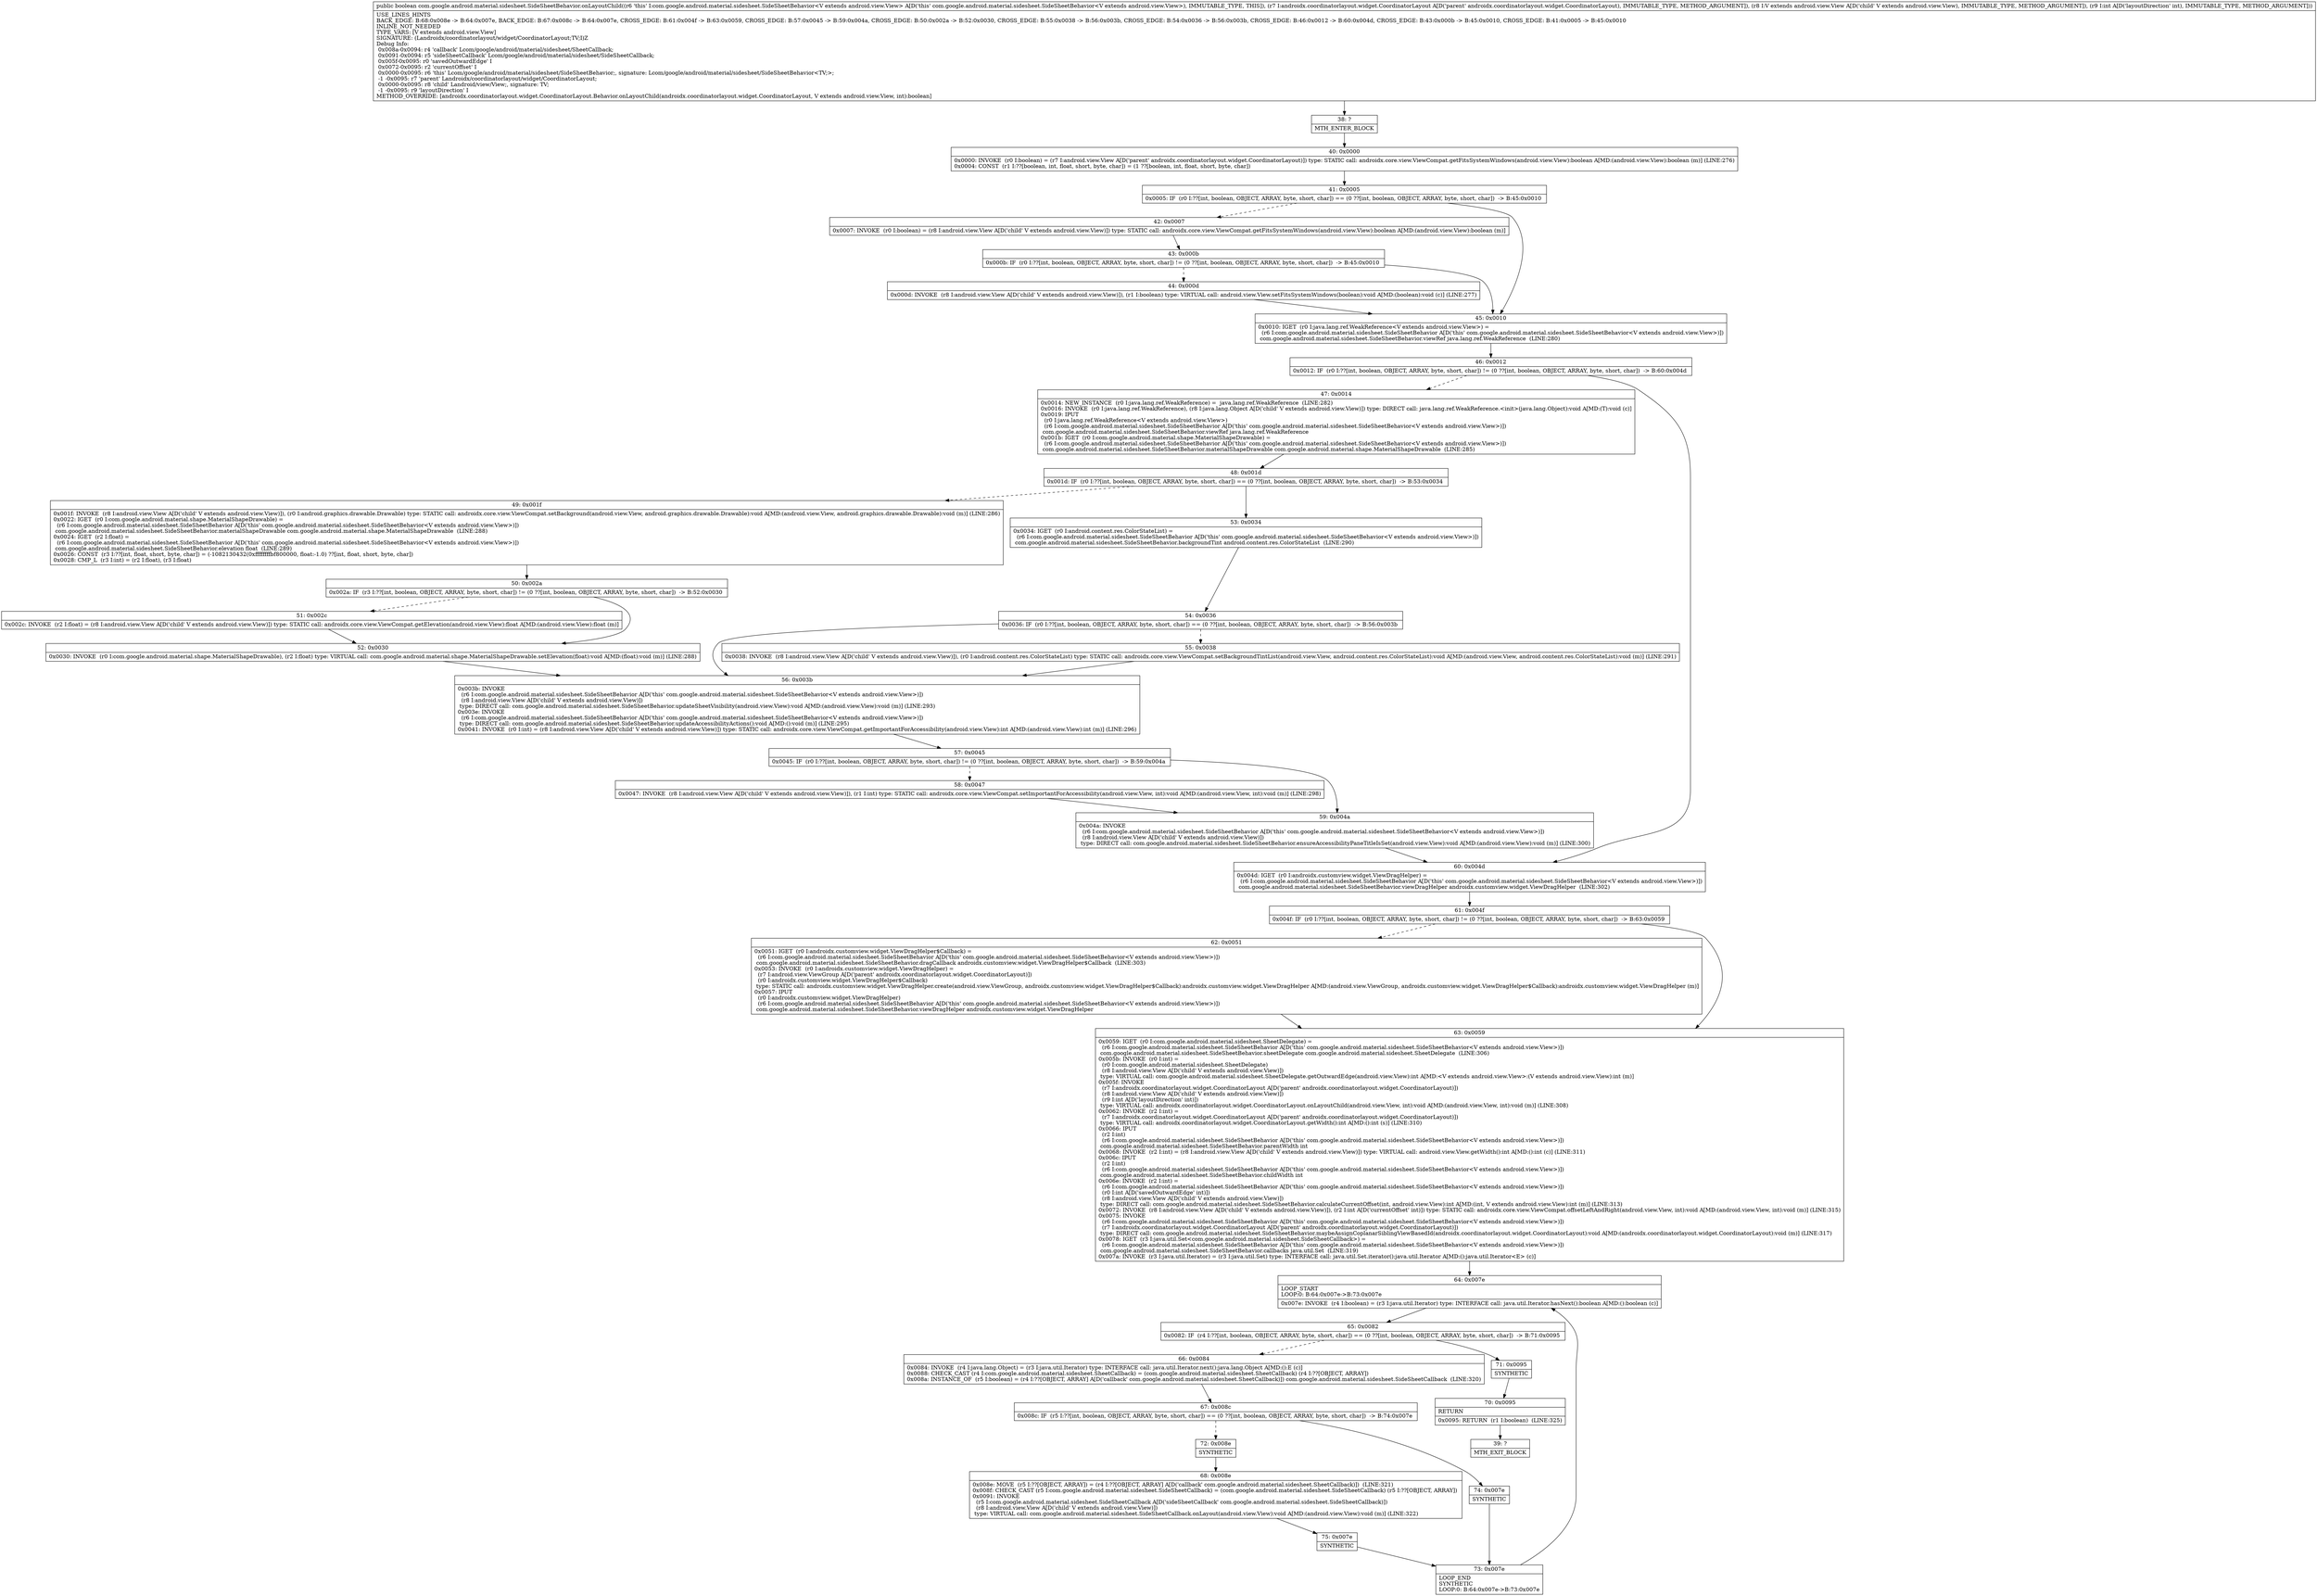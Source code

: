 digraph "CFG forcom.google.android.material.sidesheet.SideSheetBehavior.onLayoutChild(Landroidx\/coordinatorlayout\/widget\/CoordinatorLayout;Landroid\/view\/View;I)Z" {
Node_38 [shape=record,label="{38\:\ ?|MTH_ENTER_BLOCK\l}"];
Node_40 [shape=record,label="{40\:\ 0x0000|0x0000: INVOKE  (r0 I:boolean) = (r7 I:android.view.View A[D('parent' androidx.coordinatorlayout.widget.CoordinatorLayout)]) type: STATIC call: androidx.core.view.ViewCompat.getFitsSystemWindows(android.view.View):boolean A[MD:(android.view.View):boolean (m)] (LINE:276)\l0x0004: CONST  (r1 I:??[boolean, int, float, short, byte, char]) = (1 ??[boolean, int, float, short, byte, char]) \l}"];
Node_41 [shape=record,label="{41\:\ 0x0005|0x0005: IF  (r0 I:??[int, boolean, OBJECT, ARRAY, byte, short, char]) == (0 ??[int, boolean, OBJECT, ARRAY, byte, short, char])  \-\> B:45:0x0010 \l}"];
Node_42 [shape=record,label="{42\:\ 0x0007|0x0007: INVOKE  (r0 I:boolean) = (r8 I:android.view.View A[D('child' V extends android.view.View)]) type: STATIC call: androidx.core.view.ViewCompat.getFitsSystemWindows(android.view.View):boolean A[MD:(android.view.View):boolean (m)]\l}"];
Node_43 [shape=record,label="{43\:\ 0x000b|0x000b: IF  (r0 I:??[int, boolean, OBJECT, ARRAY, byte, short, char]) != (0 ??[int, boolean, OBJECT, ARRAY, byte, short, char])  \-\> B:45:0x0010 \l}"];
Node_44 [shape=record,label="{44\:\ 0x000d|0x000d: INVOKE  (r8 I:android.view.View A[D('child' V extends android.view.View)]), (r1 I:boolean) type: VIRTUAL call: android.view.View.setFitsSystemWindows(boolean):void A[MD:(boolean):void (c)] (LINE:277)\l}"];
Node_45 [shape=record,label="{45\:\ 0x0010|0x0010: IGET  (r0 I:java.lang.ref.WeakReference\<V extends android.view.View\>) = \l  (r6 I:com.google.android.material.sidesheet.SideSheetBehavior A[D('this' com.google.android.material.sidesheet.SideSheetBehavior\<V extends android.view.View\>)])\l com.google.android.material.sidesheet.SideSheetBehavior.viewRef java.lang.ref.WeakReference  (LINE:280)\l}"];
Node_46 [shape=record,label="{46\:\ 0x0012|0x0012: IF  (r0 I:??[int, boolean, OBJECT, ARRAY, byte, short, char]) != (0 ??[int, boolean, OBJECT, ARRAY, byte, short, char])  \-\> B:60:0x004d \l}"];
Node_47 [shape=record,label="{47\:\ 0x0014|0x0014: NEW_INSTANCE  (r0 I:java.lang.ref.WeakReference) =  java.lang.ref.WeakReference  (LINE:282)\l0x0016: INVOKE  (r0 I:java.lang.ref.WeakReference), (r8 I:java.lang.Object A[D('child' V extends android.view.View)]) type: DIRECT call: java.lang.ref.WeakReference.\<init\>(java.lang.Object):void A[MD:(T):void (c)]\l0x0019: IPUT  \l  (r0 I:java.lang.ref.WeakReference\<V extends android.view.View\>)\l  (r6 I:com.google.android.material.sidesheet.SideSheetBehavior A[D('this' com.google.android.material.sidesheet.SideSheetBehavior\<V extends android.view.View\>)])\l com.google.android.material.sidesheet.SideSheetBehavior.viewRef java.lang.ref.WeakReference \l0x001b: IGET  (r0 I:com.google.android.material.shape.MaterialShapeDrawable) = \l  (r6 I:com.google.android.material.sidesheet.SideSheetBehavior A[D('this' com.google.android.material.sidesheet.SideSheetBehavior\<V extends android.view.View\>)])\l com.google.android.material.sidesheet.SideSheetBehavior.materialShapeDrawable com.google.android.material.shape.MaterialShapeDrawable  (LINE:285)\l}"];
Node_48 [shape=record,label="{48\:\ 0x001d|0x001d: IF  (r0 I:??[int, boolean, OBJECT, ARRAY, byte, short, char]) == (0 ??[int, boolean, OBJECT, ARRAY, byte, short, char])  \-\> B:53:0x0034 \l}"];
Node_49 [shape=record,label="{49\:\ 0x001f|0x001f: INVOKE  (r8 I:android.view.View A[D('child' V extends android.view.View)]), (r0 I:android.graphics.drawable.Drawable) type: STATIC call: androidx.core.view.ViewCompat.setBackground(android.view.View, android.graphics.drawable.Drawable):void A[MD:(android.view.View, android.graphics.drawable.Drawable):void (m)] (LINE:286)\l0x0022: IGET  (r0 I:com.google.android.material.shape.MaterialShapeDrawable) = \l  (r6 I:com.google.android.material.sidesheet.SideSheetBehavior A[D('this' com.google.android.material.sidesheet.SideSheetBehavior\<V extends android.view.View\>)])\l com.google.android.material.sidesheet.SideSheetBehavior.materialShapeDrawable com.google.android.material.shape.MaterialShapeDrawable  (LINE:288)\l0x0024: IGET  (r2 I:float) = \l  (r6 I:com.google.android.material.sidesheet.SideSheetBehavior A[D('this' com.google.android.material.sidesheet.SideSheetBehavior\<V extends android.view.View\>)])\l com.google.android.material.sidesheet.SideSheetBehavior.elevation float  (LINE:289)\l0x0026: CONST  (r3 I:??[int, float, short, byte, char]) = (\-1082130432(0xffffffffbf800000, float:\-1.0) ??[int, float, short, byte, char]) \l0x0028: CMP_L  (r3 I:int) = (r2 I:float), (r3 I:float) \l}"];
Node_50 [shape=record,label="{50\:\ 0x002a|0x002a: IF  (r3 I:??[int, boolean, OBJECT, ARRAY, byte, short, char]) != (0 ??[int, boolean, OBJECT, ARRAY, byte, short, char])  \-\> B:52:0x0030 \l}"];
Node_51 [shape=record,label="{51\:\ 0x002c|0x002c: INVOKE  (r2 I:float) = (r8 I:android.view.View A[D('child' V extends android.view.View)]) type: STATIC call: androidx.core.view.ViewCompat.getElevation(android.view.View):float A[MD:(android.view.View):float (m)]\l}"];
Node_52 [shape=record,label="{52\:\ 0x0030|0x0030: INVOKE  (r0 I:com.google.android.material.shape.MaterialShapeDrawable), (r2 I:float) type: VIRTUAL call: com.google.android.material.shape.MaterialShapeDrawable.setElevation(float):void A[MD:(float):void (m)] (LINE:288)\l}"];
Node_56 [shape=record,label="{56\:\ 0x003b|0x003b: INVOKE  \l  (r6 I:com.google.android.material.sidesheet.SideSheetBehavior A[D('this' com.google.android.material.sidesheet.SideSheetBehavior\<V extends android.view.View\>)])\l  (r8 I:android.view.View A[D('child' V extends android.view.View)])\l type: DIRECT call: com.google.android.material.sidesheet.SideSheetBehavior.updateSheetVisibility(android.view.View):void A[MD:(android.view.View):void (m)] (LINE:293)\l0x003e: INVOKE  \l  (r6 I:com.google.android.material.sidesheet.SideSheetBehavior A[D('this' com.google.android.material.sidesheet.SideSheetBehavior\<V extends android.view.View\>)])\l type: DIRECT call: com.google.android.material.sidesheet.SideSheetBehavior.updateAccessibilityActions():void A[MD:():void (m)] (LINE:295)\l0x0041: INVOKE  (r0 I:int) = (r8 I:android.view.View A[D('child' V extends android.view.View)]) type: STATIC call: androidx.core.view.ViewCompat.getImportantForAccessibility(android.view.View):int A[MD:(android.view.View):int (m)] (LINE:296)\l}"];
Node_57 [shape=record,label="{57\:\ 0x0045|0x0045: IF  (r0 I:??[int, boolean, OBJECT, ARRAY, byte, short, char]) != (0 ??[int, boolean, OBJECT, ARRAY, byte, short, char])  \-\> B:59:0x004a \l}"];
Node_58 [shape=record,label="{58\:\ 0x0047|0x0047: INVOKE  (r8 I:android.view.View A[D('child' V extends android.view.View)]), (r1 I:int) type: STATIC call: androidx.core.view.ViewCompat.setImportantForAccessibility(android.view.View, int):void A[MD:(android.view.View, int):void (m)] (LINE:298)\l}"];
Node_59 [shape=record,label="{59\:\ 0x004a|0x004a: INVOKE  \l  (r6 I:com.google.android.material.sidesheet.SideSheetBehavior A[D('this' com.google.android.material.sidesheet.SideSheetBehavior\<V extends android.view.View\>)])\l  (r8 I:android.view.View A[D('child' V extends android.view.View)])\l type: DIRECT call: com.google.android.material.sidesheet.SideSheetBehavior.ensureAccessibilityPaneTitleIsSet(android.view.View):void A[MD:(android.view.View):void (m)] (LINE:300)\l}"];
Node_53 [shape=record,label="{53\:\ 0x0034|0x0034: IGET  (r0 I:android.content.res.ColorStateList) = \l  (r6 I:com.google.android.material.sidesheet.SideSheetBehavior A[D('this' com.google.android.material.sidesheet.SideSheetBehavior\<V extends android.view.View\>)])\l com.google.android.material.sidesheet.SideSheetBehavior.backgroundTint android.content.res.ColorStateList  (LINE:290)\l}"];
Node_54 [shape=record,label="{54\:\ 0x0036|0x0036: IF  (r0 I:??[int, boolean, OBJECT, ARRAY, byte, short, char]) == (0 ??[int, boolean, OBJECT, ARRAY, byte, short, char])  \-\> B:56:0x003b \l}"];
Node_55 [shape=record,label="{55\:\ 0x0038|0x0038: INVOKE  (r8 I:android.view.View A[D('child' V extends android.view.View)]), (r0 I:android.content.res.ColorStateList) type: STATIC call: androidx.core.view.ViewCompat.setBackgroundTintList(android.view.View, android.content.res.ColorStateList):void A[MD:(android.view.View, android.content.res.ColorStateList):void (m)] (LINE:291)\l}"];
Node_60 [shape=record,label="{60\:\ 0x004d|0x004d: IGET  (r0 I:androidx.customview.widget.ViewDragHelper) = \l  (r6 I:com.google.android.material.sidesheet.SideSheetBehavior A[D('this' com.google.android.material.sidesheet.SideSheetBehavior\<V extends android.view.View\>)])\l com.google.android.material.sidesheet.SideSheetBehavior.viewDragHelper androidx.customview.widget.ViewDragHelper  (LINE:302)\l}"];
Node_61 [shape=record,label="{61\:\ 0x004f|0x004f: IF  (r0 I:??[int, boolean, OBJECT, ARRAY, byte, short, char]) != (0 ??[int, boolean, OBJECT, ARRAY, byte, short, char])  \-\> B:63:0x0059 \l}"];
Node_62 [shape=record,label="{62\:\ 0x0051|0x0051: IGET  (r0 I:androidx.customview.widget.ViewDragHelper$Callback) = \l  (r6 I:com.google.android.material.sidesheet.SideSheetBehavior A[D('this' com.google.android.material.sidesheet.SideSheetBehavior\<V extends android.view.View\>)])\l com.google.android.material.sidesheet.SideSheetBehavior.dragCallback androidx.customview.widget.ViewDragHelper$Callback  (LINE:303)\l0x0053: INVOKE  (r0 I:androidx.customview.widget.ViewDragHelper) = \l  (r7 I:android.view.ViewGroup A[D('parent' androidx.coordinatorlayout.widget.CoordinatorLayout)])\l  (r0 I:androidx.customview.widget.ViewDragHelper$Callback)\l type: STATIC call: androidx.customview.widget.ViewDragHelper.create(android.view.ViewGroup, androidx.customview.widget.ViewDragHelper$Callback):androidx.customview.widget.ViewDragHelper A[MD:(android.view.ViewGroup, androidx.customview.widget.ViewDragHelper$Callback):androidx.customview.widget.ViewDragHelper (m)]\l0x0057: IPUT  \l  (r0 I:androidx.customview.widget.ViewDragHelper)\l  (r6 I:com.google.android.material.sidesheet.SideSheetBehavior A[D('this' com.google.android.material.sidesheet.SideSheetBehavior\<V extends android.view.View\>)])\l com.google.android.material.sidesheet.SideSheetBehavior.viewDragHelper androidx.customview.widget.ViewDragHelper \l}"];
Node_63 [shape=record,label="{63\:\ 0x0059|0x0059: IGET  (r0 I:com.google.android.material.sidesheet.SheetDelegate) = \l  (r6 I:com.google.android.material.sidesheet.SideSheetBehavior A[D('this' com.google.android.material.sidesheet.SideSheetBehavior\<V extends android.view.View\>)])\l com.google.android.material.sidesheet.SideSheetBehavior.sheetDelegate com.google.android.material.sidesheet.SheetDelegate  (LINE:306)\l0x005b: INVOKE  (r0 I:int) = \l  (r0 I:com.google.android.material.sidesheet.SheetDelegate)\l  (r8 I:android.view.View A[D('child' V extends android.view.View)])\l type: VIRTUAL call: com.google.android.material.sidesheet.SheetDelegate.getOutwardEdge(android.view.View):int A[MD:\<V extends android.view.View\>:(V extends android.view.View):int (m)]\l0x005f: INVOKE  \l  (r7 I:androidx.coordinatorlayout.widget.CoordinatorLayout A[D('parent' androidx.coordinatorlayout.widget.CoordinatorLayout)])\l  (r8 I:android.view.View A[D('child' V extends android.view.View)])\l  (r9 I:int A[D('layoutDirection' int)])\l type: VIRTUAL call: androidx.coordinatorlayout.widget.CoordinatorLayout.onLayoutChild(android.view.View, int):void A[MD:(android.view.View, int):void (m)] (LINE:308)\l0x0062: INVOKE  (r2 I:int) = \l  (r7 I:androidx.coordinatorlayout.widget.CoordinatorLayout A[D('parent' androidx.coordinatorlayout.widget.CoordinatorLayout)])\l type: VIRTUAL call: androidx.coordinatorlayout.widget.CoordinatorLayout.getWidth():int A[MD:():int (s)] (LINE:310)\l0x0066: IPUT  \l  (r2 I:int)\l  (r6 I:com.google.android.material.sidesheet.SideSheetBehavior A[D('this' com.google.android.material.sidesheet.SideSheetBehavior\<V extends android.view.View\>)])\l com.google.android.material.sidesheet.SideSheetBehavior.parentWidth int \l0x0068: INVOKE  (r2 I:int) = (r8 I:android.view.View A[D('child' V extends android.view.View)]) type: VIRTUAL call: android.view.View.getWidth():int A[MD:():int (c)] (LINE:311)\l0x006c: IPUT  \l  (r2 I:int)\l  (r6 I:com.google.android.material.sidesheet.SideSheetBehavior A[D('this' com.google.android.material.sidesheet.SideSheetBehavior\<V extends android.view.View\>)])\l com.google.android.material.sidesheet.SideSheetBehavior.childWidth int \l0x006e: INVOKE  (r2 I:int) = \l  (r6 I:com.google.android.material.sidesheet.SideSheetBehavior A[D('this' com.google.android.material.sidesheet.SideSheetBehavior\<V extends android.view.View\>)])\l  (r0 I:int A[D('savedOutwardEdge' int)])\l  (r8 I:android.view.View A[D('child' V extends android.view.View)])\l type: DIRECT call: com.google.android.material.sidesheet.SideSheetBehavior.calculateCurrentOffset(int, android.view.View):int A[MD:(int, V extends android.view.View):int (m)] (LINE:313)\l0x0072: INVOKE  (r8 I:android.view.View A[D('child' V extends android.view.View)]), (r2 I:int A[D('currentOffset' int)]) type: STATIC call: androidx.core.view.ViewCompat.offsetLeftAndRight(android.view.View, int):void A[MD:(android.view.View, int):void (m)] (LINE:315)\l0x0075: INVOKE  \l  (r6 I:com.google.android.material.sidesheet.SideSheetBehavior A[D('this' com.google.android.material.sidesheet.SideSheetBehavior\<V extends android.view.View\>)])\l  (r7 I:androidx.coordinatorlayout.widget.CoordinatorLayout A[D('parent' androidx.coordinatorlayout.widget.CoordinatorLayout)])\l type: DIRECT call: com.google.android.material.sidesheet.SideSheetBehavior.maybeAssignCoplanarSiblingViewBasedId(androidx.coordinatorlayout.widget.CoordinatorLayout):void A[MD:(androidx.coordinatorlayout.widget.CoordinatorLayout):void (m)] (LINE:317)\l0x0078: IGET  (r3 I:java.util.Set\<com.google.android.material.sidesheet.SideSheetCallback\>) = \l  (r6 I:com.google.android.material.sidesheet.SideSheetBehavior A[D('this' com.google.android.material.sidesheet.SideSheetBehavior\<V extends android.view.View\>)])\l com.google.android.material.sidesheet.SideSheetBehavior.callbacks java.util.Set  (LINE:319)\l0x007a: INVOKE  (r3 I:java.util.Iterator) = (r3 I:java.util.Set) type: INTERFACE call: java.util.Set.iterator():java.util.Iterator A[MD:():java.util.Iterator\<E\> (c)]\l}"];
Node_64 [shape=record,label="{64\:\ 0x007e|LOOP_START\lLOOP:0: B:64:0x007e\-\>B:73:0x007e\l|0x007e: INVOKE  (r4 I:boolean) = (r3 I:java.util.Iterator) type: INTERFACE call: java.util.Iterator.hasNext():boolean A[MD:():boolean (c)]\l}"];
Node_65 [shape=record,label="{65\:\ 0x0082|0x0082: IF  (r4 I:??[int, boolean, OBJECT, ARRAY, byte, short, char]) == (0 ??[int, boolean, OBJECT, ARRAY, byte, short, char])  \-\> B:71:0x0095 \l}"];
Node_66 [shape=record,label="{66\:\ 0x0084|0x0084: INVOKE  (r4 I:java.lang.Object) = (r3 I:java.util.Iterator) type: INTERFACE call: java.util.Iterator.next():java.lang.Object A[MD:():E (c)]\l0x0088: CHECK_CAST (r4 I:com.google.android.material.sidesheet.SheetCallback) = (com.google.android.material.sidesheet.SheetCallback) (r4 I:??[OBJECT, ARRAY]) \l0x008a: INSTANCE_OF  (r5 I:boolean) = (r4 I:??[OBJECT, ARRAY] A[D('callback' com.google.android.material.sidesheet.SheetCallback)]) com.google.android.material.sidesheet.SideSheetCallback  (LINE:320)\l}"];
Node_67 [shape=record,label="{67\:\ 0x008c|0x008c: IF  (r5 I:??[int, boolean, OBJECT, ARRAY, byte, short, char]) == (0 ??[int, boolean, OBJECT, ARRAY, byte, short, char])  \-\> B:74:0x007e \l}"];
Node_72 [shape=record,label="{72\:\ 0x008e|SYNTHETIC\l}"];
Node_68 [shape=record,label="{68\:\ 0x008e|0x008e: MOVE  (r5 I:??[OBJECT, ARRAY]) = (r4 I:??[OBJECT, ARRAY] A[D('callback' com.google.android.material.sidesheet.SheetCallback)])  (LINE:321)\l0x008f: CHECK_CAST (r5 I:com.google.android.material.sidesheet.SideSheetCallback) = (com.google.android.material.sidesheet.SideSheetCallback) (r5 I:??[OBJECT, ARRAY]) \l0x0091: INVOKE  \l  (r5 I:com.google.android.material.sidesheet.SideSheetCallback A[D('sideSheetCallback' com.google.android.material.sidesheet.SideSheetCallback)])\l  (r8 I:android.view.View A[D('child' V extends android.view.View)])\l type: VIRTUAL call: com.google.android.material.sidesheet.SideSheetCallback.onLayout(android.view.View):void A[MD:(android.view.View):void (m)] (LINE:322)\l}"];
Node_75 [shape=record,label="{75\:\ 0x007e|SYNTHETIC\l}"];
Node_73 [shape=record,label="{73\:\ 0x007e|LOOP_END\lSYNTHETIC\lLOOP:0: B:64:0x007e\-\>B:73:0x007e\l}"];
Node_74 [shape=record,label="{74\:\ 0x007e|SYNTHETIC\l}"];
Node_71 [shape=record,label="{71\:\ 0x0095|SYNTHETIC\l}"];
Node_70 [shape=record,label="{70\:\ 0x0095|RETURN\l|0x0095: RETURN  (r1 I:boolean)  (LINE:325)\l}"];
Node_39 [shape=record,label="{39\:\ ?|MTH_EXIT_BLOCK\l}"];
MethodNode[shape=record,label="{public boolean com.google.android.material.sidesheet.SideSheetBehavior.onLayoutChild((r6 'this' I:com.google.android.material.sidesheet.SideSheetBehavior\<V extends android.view.View\> A[D('this' com.google.android.material.sidesheet.SideSheetBehavior\<V extends android.view.View\>), IMMUTABLE_TYPE, THIS]), (r7 I:androidx.coordinatorlayout.widget.CoordinatorLayout A[D('parent' androidx.coordinatorlayout.widget.CoordinatorLayout), IMMUTABLE_TYPE, METHOD_ARGUMENT]), (r8 I:V extends android.view.View A[D('child' V extends android.view.View), IMMUTABLE_TYPE, METHOD_ARGUMENT]), (r9 I:int A[D('layoutDirection' int), IMMUTABLE_TYPE, METHOD_ARGUMENT]))  | USE_LINES_HINTS\lBACK_EDGE: B:68:0x008e \-\> B:64:0x007e, BACK_EDGE: B:67:0x008c \-\> B:64:0x007e, CROSS_EDGE: B:61:0x004f \-\> B:63:0x0059, CROSS_EDGE: B:57:0x0045 \-\> B:59:0x004a, CROSS_EDGE: B:50:0x002a \-\> B:52:0x0030, CROSS_EDGE: B:55:0x0038 \-\> B:56:0x003b, CROSS_EDGE: B:54:0x0036 \-\> B:56:0x003b, CROSS_EDGE: B:46:0x0012 \-\> B:60:0x004d, CROSS_EDGE: B:43:0x000b \-\> B:45:0x0010, CROSS_EDGE: B:41:0x0005 \-\> B:45:0x0010\lINLINE_NOT_NEEDED\lTYPE_VARS: [V extends android.view.View]\lSIGNATURE: (Landroidx\/coordinatorlayout\/widget\/CoordinatorLayout;TV;I)Z\lDebug Info:\l  0x008a\-0x0094: r4 'callback' Lcom\/google\/android\/material\/sidesheet\/SheetCallback;\l  0x0091\-0x0094: r5 'sideSheetCallback' Lcom\/google\/android\/material\/sidesheet\/SideSheetCallback;\l  0x005f\-0x0095: r0 'savedOutwardEdge' I\l  0x0072\-0x0095: r2 'currentOffset' I\l  0x0000\-0x0095: r6 'this' Lcom\/google\/android\/material\/sidesheet\/SideSheetBehavior;, signature: Lcom\/google\/android\/material\/sidesheet\/SideSheetBehavior\<TV;\>;\l  \-1 \-0x0095: r7 'parent' Landroidx\/coordinatorlayout\/widget\/CoordinatorLayout;\l  0x0000\-0x0095: r8 'child' Landroid\/view\/View;, signature: TV;\l  \-1 \-0x0095: r9 'layoutDirection' I\lMETHOD_OVERRIDE: [androidx.coordinatorlayout.widget.CoordinatorLayout.Behavior.onLayoutChild(androidx.coordinatorlayout.widget.CoordinatorLayout, V extends android.view.View, int):boolean]\l}"];
MethodNode -> Node_38;Node_38 -> Node_40;
Node_40 -> Node_41;
Node_41 -> Node_42[style=dashed];
Node_41 -> Node_45;
Node_42 -> Node_43;
Node_43 -> Node_44[style=dashed];
Node_43 -> Node_45;
Node_44 -> Node_45;
Node_45 -> Node_46;
Node_46 -> Node_47[style=dashed];
Node_46 -> Node_60;
Node_47 -> Node_48;
Node_48 -> Node_49[style=dashed];
Node_48 -> Node_53;
Node_49 -> Node_50;
Node_50 -> Node_51[style=dashed];
Node_50 -> Node_52;
Node_51 -> Node_52;
Node_52 -> Node_56;
Node_56 -> Node_57;
Node_57 -> Node_58[style=dashed];
Node_57 -> Node_59;
Node_58 -> Node_59;
Node_59 -> Node_60;
Node_53 -> Node_54;
Node_54 -> Node_55[style=dashed];
Node_54 -> Node_56;
Node_55 -> Node_56;
Node_60 -> Node_61;
Node_61 -> Node_62[style=dashed];
Node_61 -> Node_63;
Node_62 -> Node_63;
Node_63 -> Node_64;
Node_64 -> Node_65;
Node_65 -> Node_66[style=dashed];
Node_65 -> Node_71;
Node_66 -> Node_67;
Node_67 -> Node_72[style=dashed];
Node_67 -> Node_74;
Node_72 -> Node_68;
Node_68 -> Node_75;
Node_75 -> Node_73;
Node_73 -> Node_64;
Node_74 -> Node_73;
Node_71 -> Node_70;
Node_70 -> Node_39;
}

